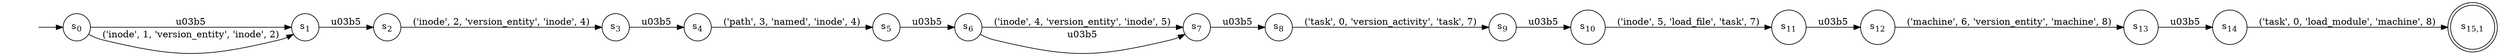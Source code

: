 digraph NFA {
    rankdir = LR;
    I [style = invis];
    I -> S0;
    S0 [label = <s<sub>0</sub>>, shape = circle];
    S1 [label = <s<sub>1</sub>>, shape = circle];
    S2 [label = <s<sub>2</sub>>, shape = circle];
    S3 [label = <s<sub>3</sub>>, shape = circle];
    S4 [label = <s<sub>4</sub>>, shape = circle];
    S5 [label = <s<sub>5</sub>>, shape = circle];
    S6 [label = <s<sub>6</sub>>, shape = circle];
    S7 [label = <s<sub>7</sub>>, shape = circle];
    S8 [label = <s<sub>8</sub>>, shape = circle];
    S9 [label = <s<sub>9</sub>>, shape = circle];
    S10 [label = <s<sub>10</sub>>, shape = circle];
    S11 [label = <s<sub>11</sub>>, shape = circle];
    S12 [label = <s<sub>12</sub>>, shape = circle];
    S13 [label = <s<sub>13</sub>>, shape = circle];
    S14 [label = <s<sub>14</sub>>, shape = circle];
    S15 [label = <s<sub>15,1</sub>>, shape = circle, peripheries = 2];
    S14 -> S15 [label = "('task', 0, 'load_module', 'machine', 8)"];
    S13 -> S14 [label = "\u03b5"];
    S12 -> S13 [label = "('machine', 6, 'version_entity', 'machine', 8)"];
    S11 -> S12 [label = "\u03b5"];
    S10 -> S11 [label = "('inode', 5, 'load_file', 'task', 7)"];
    S9 -> S10 [label = "\u03b5"];
    S8 -> S9 [label = "('task', 0, 'version_activity', 'task', 7)"];
    S7 -> S8 [label = "\u03b5"];
    S6 -> S7 [label = "('inode', 4, 'version_entity', 'inode', 5)"];
    S6 -> S7 [label = "\u03b5"];
    S5 -> S6 [label = "\u03b5"];
    S4 -> S5 [label = "('path', 3, 'named', 'inode', 4)"];
    S3 -> S4 [label = "\u03b5"];
    S2 -> S3 [label = "('inode', 2, 'version_entity', 'inode', 4)"];
    S1 -> S2 [label = "\u03b5"];
    S0 -> S1 [label = "\u03b5"];
    S0 -> S1 [label = "('inode', 1, 'version_entity', 'inode', 2)"];
}
